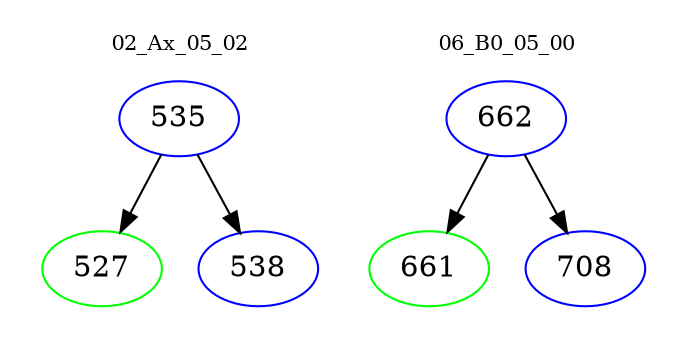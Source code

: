 digraph{
subgraph cluster_0 {
color = white
label = "02_Ax_05_02";
fontsize=10;
T0_535 [label="535", color="blue"]
T0_535 -> T0_527 [color="black"]
T0_527 [label="527", color="green"]
T0_535 -> T0_538 [color="black"]
T0_538 [label="538", color="blue"]
}
subgraph cluster_1 {
color = white
label = "06_B0_05_00";
fontsize=10;
T1_662 [label="662", color="blue"]
T1_662 -> T1_661 [color="black"]
T1_661 [label="661", color="green"]
T1_662 -> T1_708 [color="black"]
T1_708 [label="708", color="blue"]
}
}

